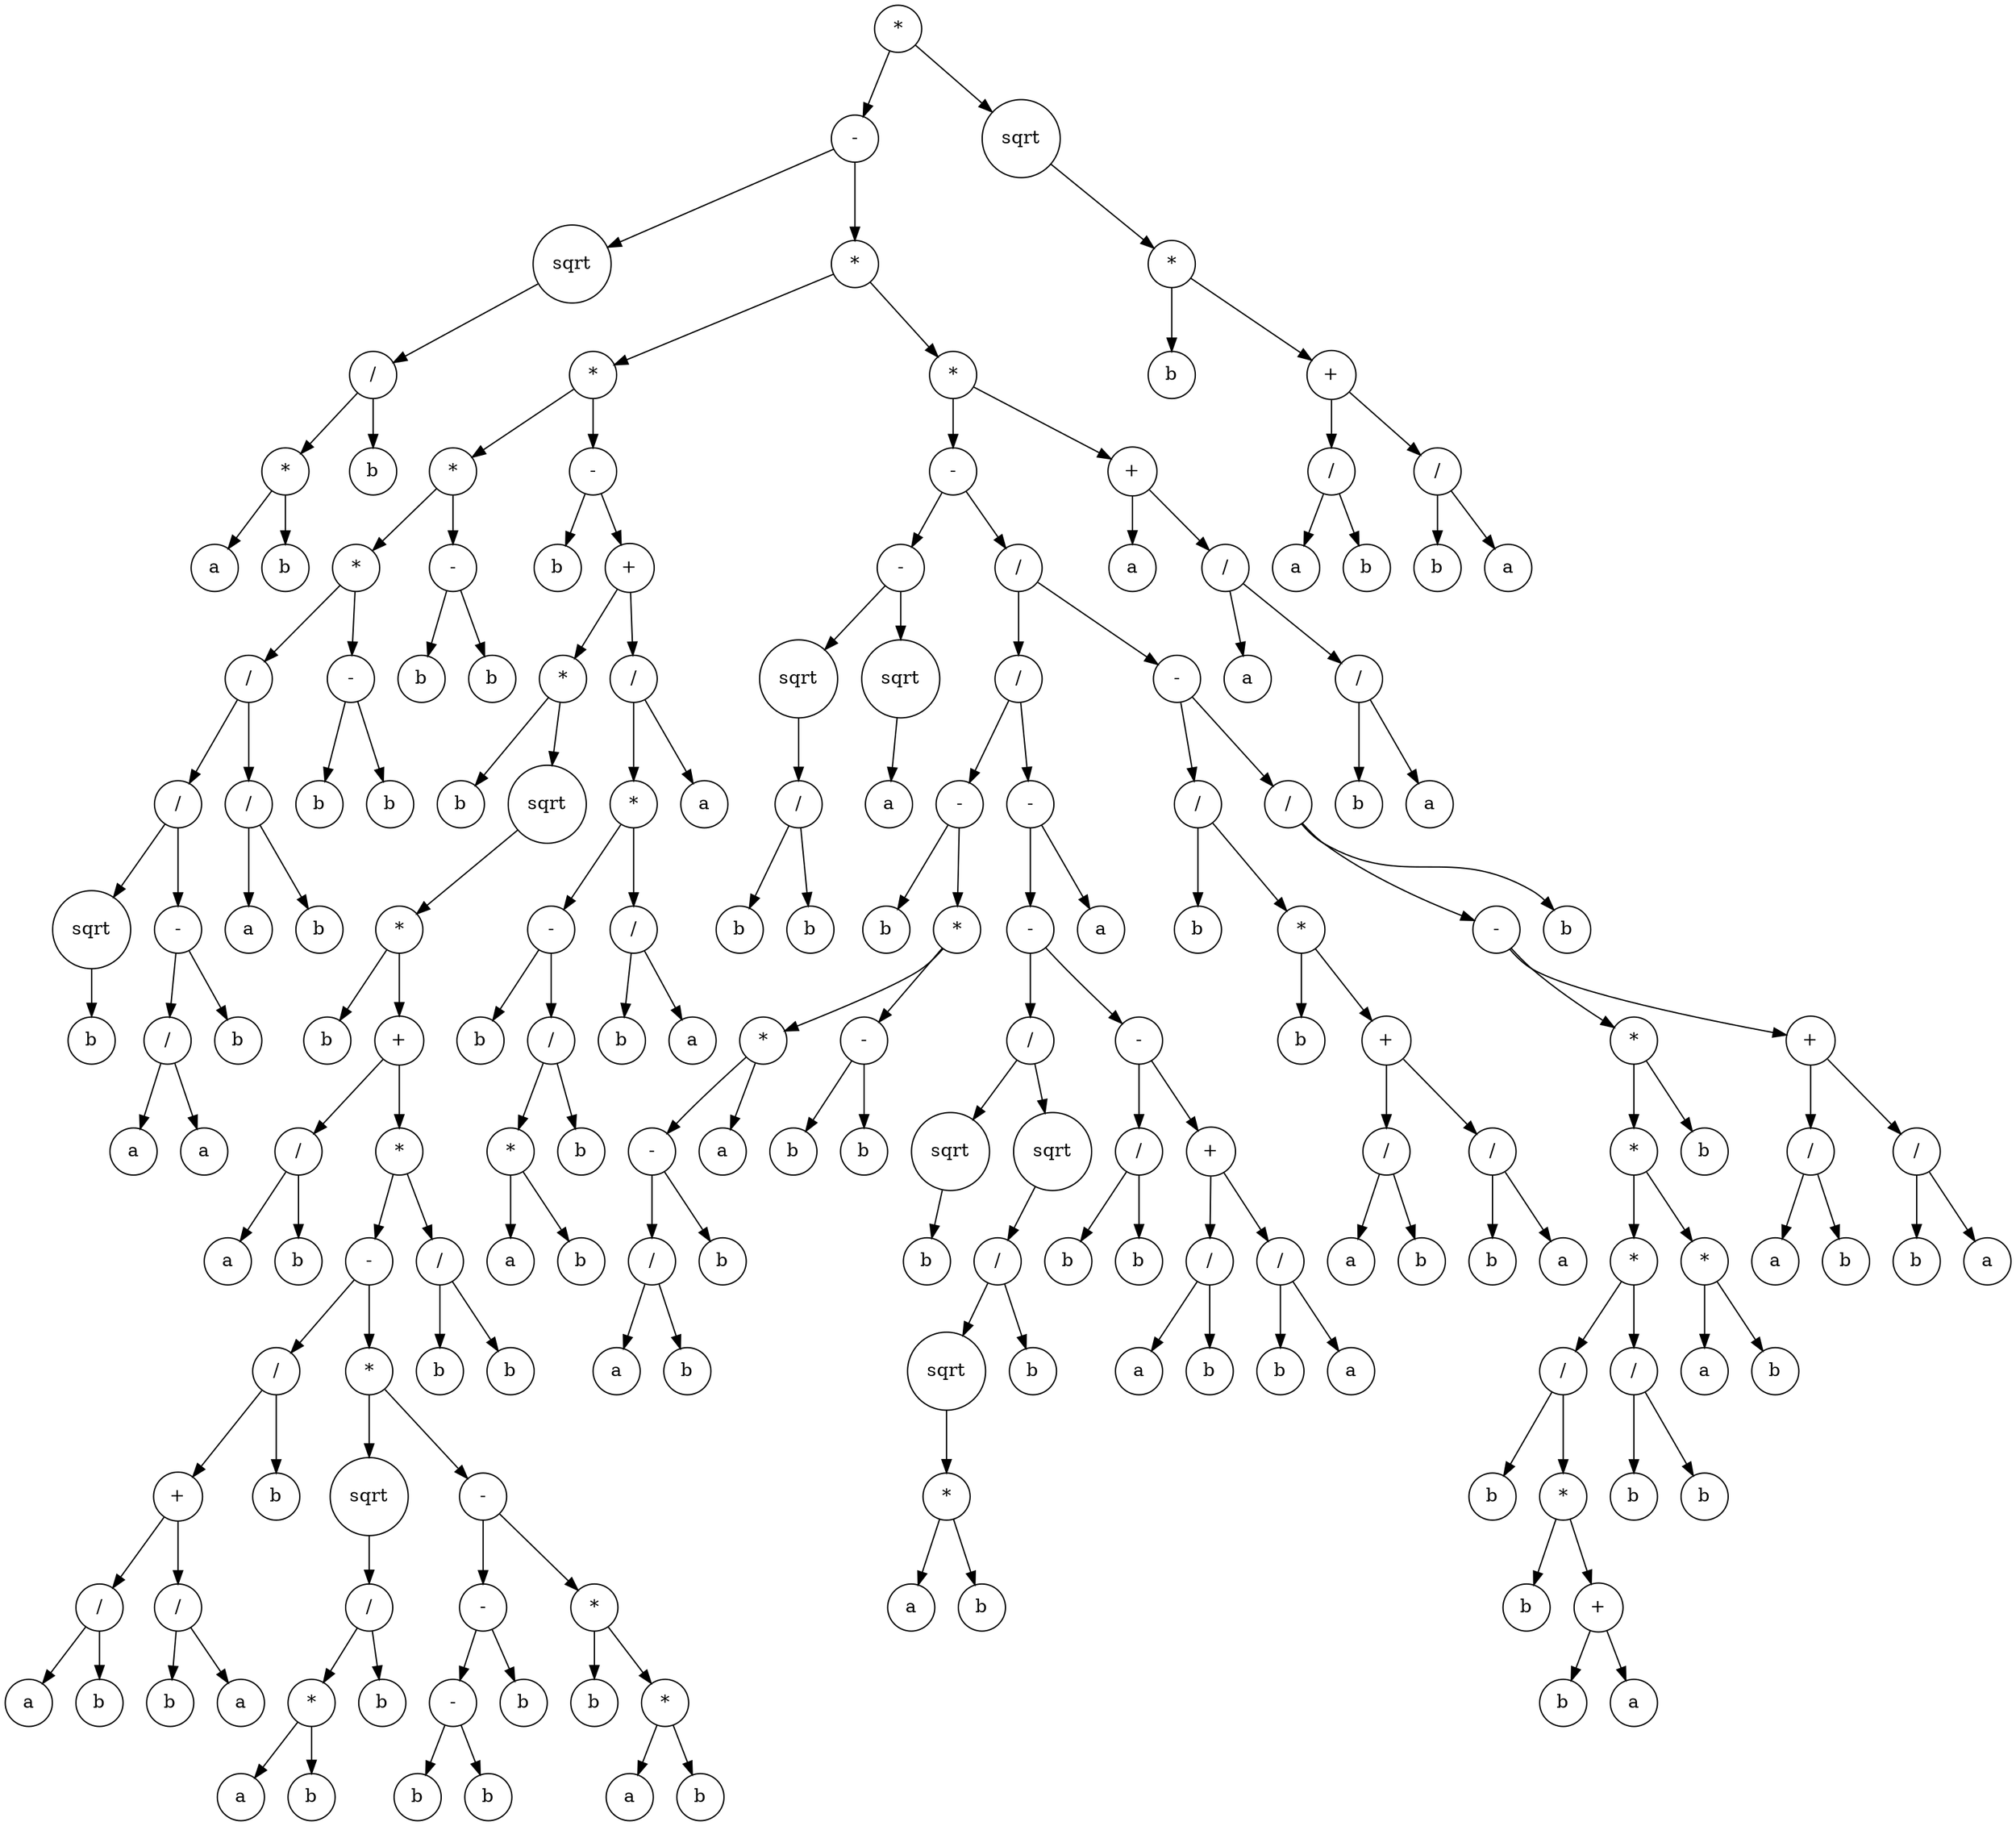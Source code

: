 digraph g {
graph [ordering=out];
node [shape=circle];
n[label = "*"];
n0[label = "-"];
n00[label = "sqrt"];
n000[label = "/"];
n0000[label = "*"];
n00000[label = "a"];
n0000 -> n00000;
n00001[label = "b"];
n0000 -> n00001;
n000 -> n0000;
n0001[label = "b"];
n000 -> n0001;
n00 -> n000;
n0 -> n00;
n01[label = "*"];
n010[label = "*"];
n0100[label = "*"];
n01000[label = "*"];
n010000[label = "/"];
n0100000[label = "/"];
n01000000[label = "sqrt"];
n010000000[label = "b"];
n01000000 -> n010000000;
n0100000 -> n01000000;
n01000001[label = "-"];
n010000010[label = "/"];
n0100000100[label = "a"];
n010000010 -> n0100000100;
n0100000101[label = "a"];
n010000010 -> n0100000101;
n01000001 -> n010000010;
n010000011[label = "b"];
n01000001 -> n010000011;
n0100000 -> n01000001;
n010000 -> n0100000;
n0100001[label = "/"];
n01000010[label = "a"];
n0100001 -> n01000010;
n01000011[label = "b"];
n0100001 -> n01000011;
n010000 -> n0100001;
n01000 -> n010000;
n010001[label = "-"];
n0100010[label = "b"];
n010001 -> n0100010;
n0100011[label = "b"];
n010001 -> n0100011;
n01000 -> n010001;
n0100 -> n01000;
n01001[label = "-"];
n010010[label = "b"];
n01001 -> n010010;
n010011[label = "b"];
n01001 -> n010011;
n0100 -> n01001;
n010 -> n0100;
n0101[label = "-"];
n01010[label = "b"];
n0101 -> n01010;
n01011[label = "+"];
n010110[label = "*"];
n0101100[label = "b"];
n010110 -> n0101100;
n0101101[label = "sqrt"];
n01011010[label = "*"];
n010110100[label = "b"];
n01011010 -> n010110100;
n010110101[label = "+"];
n0101101010[label = "/"];
n01011010100[label = "a"];
n0101101010 -> n01011010100;
n01011010101[label = "b"];
n0101101010 -> n01011010101;
n010110101 -> n0101101010;
n0101101011[label = "*"];
n01011010110[label = "-"];
n010110101100[label = "/"];
n0101101011000[label = "+"];
n01011010110000[label = "/"];
n010110101100000[label = "a"];
n01011010110000 -> n010110101100000;
n010110101100001[label = "b"];
n01011010110000 -> n010110101100001;
n0101101011000 -> n01011010110000;
n01011010110001[label = "/"];
n010110101100010[label = "b"];
n01011010110001 -> n010110101100010;
n010110101100011[label = "a"];
n01011010110001 -> n010110101100011;
n0101101011000 -> n01011010110001;
n010110101100 -> n0101101011000;
n0101101011001[label = "b"];
n010110101100 -> n0101101011001;
n01011010110 -> n010110101100;
n010110101101[label = "*"];
n0101101011010[label = "sqrt"];
n01011010110100[label = "/"];
n010110101101000[label = "*"];
n0101101011010000[label = "a"];
n010110101101000 -> n0101101011010000;
n0101101011010001[label = "b"];
n010110101101000 -> n0101101011010001;
n01011010110100 -> n010110101101000;
n010110101101001[label = "b"];
n01011010110100 -> n010110101101001;
n0101101011010 -> n01011010110100;
n010110101101 -> n0101101011010;
n0101101011011[label = "-"];
n01011010110110[label = "-"];
n010110101101100[label = "-"];
n0101101011011000[label = "b"];
n010110101101100 -> n0101101011011000;
n0101101011011001[label = "b"];
n010110101101100 -> n0101101011011001;
n01011010110110 -> n010110101101100;
n010110101101101[label = "b"];
n01011010110110 -> n010110101101101;
n0101101011011 -> n01011010110110;
n01011010110111[label = "*"];
n010110101101110[label = "b"];
n01011010110111 -> n010110101101110;
n010110101101111[label = "*"];
n0101101011011110[label = "a"];
n010110101101111 -> n0101101011011110;
n0101101011011111[label = "b"];
n010110101101111 -> n0101101011011111;
n01011010110111 -> n010110101101111;
n0101101011011 -> n01011010110111;
n010110101101 -> n0101101011011;
n01011010110 -> n010110101101;
n0101101011 -> n01011010110;
n01011010111[label = "/"];
n010110101110[label = "b"];
n01011010111 -> n010110101110;
n010110101111[label = "b"];
n01011010111 -> n010110101111;
n0101101011 -> n01011010111;
n010110101 -> n0101101011;
n01011010 -> n010110101;
n0101101 -> n01011010;
n010110 -> n0101101;
n01011 -> n010110;
n010111[label = "/"];
n0101110[label = "*"];
n01011100[label = "-"];
n010111000[label = "b"];
n01011100 -> n010111000;
n010111001[label = "/"];
n0101110010[label = "*"];
n01011100100[label = "a"];
n0101110010 -> n01011100100;
n01011100101[label = "b"];
n0101110010 -> n01011100101;
n010111001 -> n0101110010;
n0101110011[label = "b"];
n010111001 -> n0101110011;
n01011100 -> n010111001;
n0101110 -> n01011100;
n01011101[label = "/"];
n010111010[label = "b"];
n01011101 -> n010111010;
n010111011[label = "a"];
n01011101 -> n010111011;
n0101110 -> n01011101;
n010111 -> n0101110;
n0101111[label = "a"];
n010111 -> n0101111;
n01011 -> n010111;
n0101 -> n01011;
n010 -> n0101;
n01 -> n010;
n011[label = "*"];
n0110[label = "-"];
n01100[label = "-"];
n011000[label = "sqrt"];
n0110000[label = "/"];
n01100000[label = "b"];
n0110000 -> n01100000;
n01100001[label = "b"];
n0110000 -> n01100001;
n011000 -> n0110000;
n01100 -> n011000;
n011001[label = "sqrt"];
n0110010[label = "a"];
n011001 -> n0110010;
n01100 -> n011001;
n0110 -> n01100;
n01101[label = "/"];
n011010[label = "/"];
n0110100[label = "-"];
n01101000[label = "b"];
n0110100 -> n01101000;
n01101001[label = "*"];
n011010010[label = "*"];
n0110100100[label = "-"];
n01101001000[label = "/"];
n011010010000[label = "a"];
n01101001000 -> n011010010000;
n011010010001[label = "b"];
n01101001000 -> n011010010001;
n0110100100 -> n01101001000;
n01101001001[label = "b"];
n0110100100 -> n01101001001;
n011010010 -> n0110100100;
n0110100101[label = "a"];
n011010010 -> n0110100101;
n01101001 -> n011010010;
n011010011[label = "-"];
n0110100110[label = "b"];
n011010011 -> n0110100110;
n0110100111[label = "b"];
n011010011 -> n0110100111;
n01101001 -> n011010011;
n0110100 -> n01101001;
n011010 -> n0110100;
n0110101[label = "-"];
n01101010[label = "-"];
n011010100[label = "/"];
n0110101000[label = "sqrt"];
n01101010000[label = "b"];
n0110101000 -> n01101010000;
n011010100 -> n0110101000;
n0110101001[label = "sqrt"];
n01101010010[label = "/"];
n011010100100[label = "sqrt"];
n0110101001000[label = "*"];
n01101010010000[label = "a"];
n0110101001000 -> n01101010010000;
n01101010010001[label = "b"];
n0110101001000 -> n01101010010001;
n011010100100 -> n0110101001000;
n01101010010 -> n011010100100;
n011010100101[label = "b"];
n01101010010 -> n011010100101;
n0110101001 -> n01101010010;
n011010100 -> n0110101001;
n01101010 -> n011010100;
n011010101[label = "-"];
n0110101010[label = "/"];
n01101010100[label = "b"];
n0110101010 -> n01101010100;
n01101010101[label = "b"];
n0110101010 -> n01101010101;
n011010101 -> n0110101010;
n0110101011[label = "+"];
n01101010110[label = "/"];
n011010101100[label = "a"];
n01101010110 -> n011010101100;
n011010101101[label = "b"];
n01101010110 -> n011010101101;
n0110101011 -> n01101010110;
n01101010111[label = "/"];
n011010101110[label = "b"];
n01101010111 -> n011010101110;
n011010101111[label = "a"];
n01101010111 -> n011010101111;
n0110101011 -> n01101010111;
n011010101 -> n0110101011;
n01101010 -> n011010101;
n0110101 -> n01101010;
n01101011[label = "a"];
n0110101 -> n01101011;
n011010 -> n0110101;
n01101 -> n011010;
n011011[label = "-"];
n0110110[label = "/"];
n01101100[label = "b"];
n0110110 -> n01101100;
n01101101[label = "*"];
n011011010[label = "b"];
n01101101 -> n011011010;
n011011011[label = "+"];
n0110110110[label = "/"];
n01101101100[label = "a"];
n0110110110 -> n01101101100;
n01101101101[label = "b"];
n0110110110 -> n01101101101;
n011011011 -> n0110110110;
n0110110111[label = "/"];
n01101101110[label = "b"];
n0110110111 -> n01101101110;
n01101101111[label = "a"];
n0110110111 -> n01101101111;
n011011011 -> n0110110111;
n01101101 -> n011011011;
n0110110 -> n01101101;
n011011 -> n0110110;
n0110111[label = "/"];
n01101110[label = "-"];
n011011100[label = "*"];
n0110111000[label = "*"];
n01101110000[label = "*"];
n011011100000[label = "/"];
n0110111000000[label = "b"];
n011011100000 -> n0110111000000;
n0110111000001[label = "*"];
n01101110000010[label = "b"];
n0110111000001 -> n01101110000010;
n01101110000011[label = "+"];
n011011100000110[label = "b"];
n01101110000011 -> n011011100000110;
n011011100000111[label = "a"];
n01101110000011 -> n011011100000111;
n0110111000001 -> n01101110000011;
n011011100000 -> n0110111000001;
n01101110000 -> n011011100000;
n011011100001[label = "/"];
n0110111000010[label = "b"];
n011011100001 -> n0110111000010;
n0110111000011[label = "b"];
n011011100001 -> n0110111000011;
n01101110000 -> n011011100001;
n0110111000 -> n01101110000;
n01101110001[label = "*"];
n011011100010[label = "a"];
n01101110001 -> n011011100010;
n011011100011[label = "b"];
n01101110001 -> n011011100011;
n0110111000 -> n01101110001;
n011011100 -> n0110111000;
n0110111001[label = "b"];
n011011100 -> n0110111001;
n01101110 -> n011011100;
n011011101[label = "+"];
n0110111010[label = "/"];
n01101110100[label = "a"];
n0110111010 -> n01101110100;
n01101110101[label = "b"];
n0110111010 -> n01101110101;
n011011101 -> n0110111010;
n0110111011[label = "/"];
n01101110110[label = "b"];
n0110111011 -> n01101110110;
n01101110111[label = "a"];
n0110111011 -> n01101110111;
n011011101 -> n0110111011;
n01101110 -> n011011101;
n0110111 -> n01101110;
n01101111[label = "b"];
n0110111 -> n01101111;
n011011 -> n0110111;
n01101 -> n011011;
n0110 -> n01101;
n011 -> n0110;
n0111[label = "+"];
n01110[label = "a"];
n0111 -> n01110;
n01111[label = "/"];
n011110[label = "a"];
n01111 -> n011110;
n011111[label = "/"];
n0111110[label = "b"];
n011111 -> n0111110;
n0111111[label = "a"];
n011111 -> n0111111;
n01111 -> n011111;
n0111 -> n01111;
n011 -> n0111;
n01 -> n011;
n0 -> n01;
n -> n0;
n1[label = "sqrt"];
n10[label = "*"];
n100[label = "b"];
n10 -> n100;
n101[label = "+"];
n1010[label = "/"];
n10100[label = "a"];
n1010 -> n10100;
n10101[label = "b"];
n1010 -> n10101;
n101 -> n1010;
n1011[label = "/"];
n10110[label = "b"];
n1011 -> n10110;
n10111[label = "a"];
n1011 -> n10111;
n101 -> n1011;
n10 -> n101;
n1 -> n10;
n -> n1;
}
